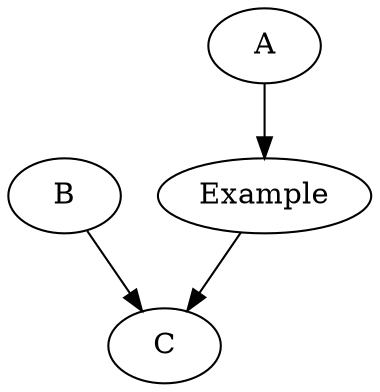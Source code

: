 digraph {
  Example {
    A [nodeType=port]
    B [nodeType=port]
    C [nodeType=port]
    A -> Example [outputPort=B]
    Example -> C [inputPort=C]
    B -> C
  }
}